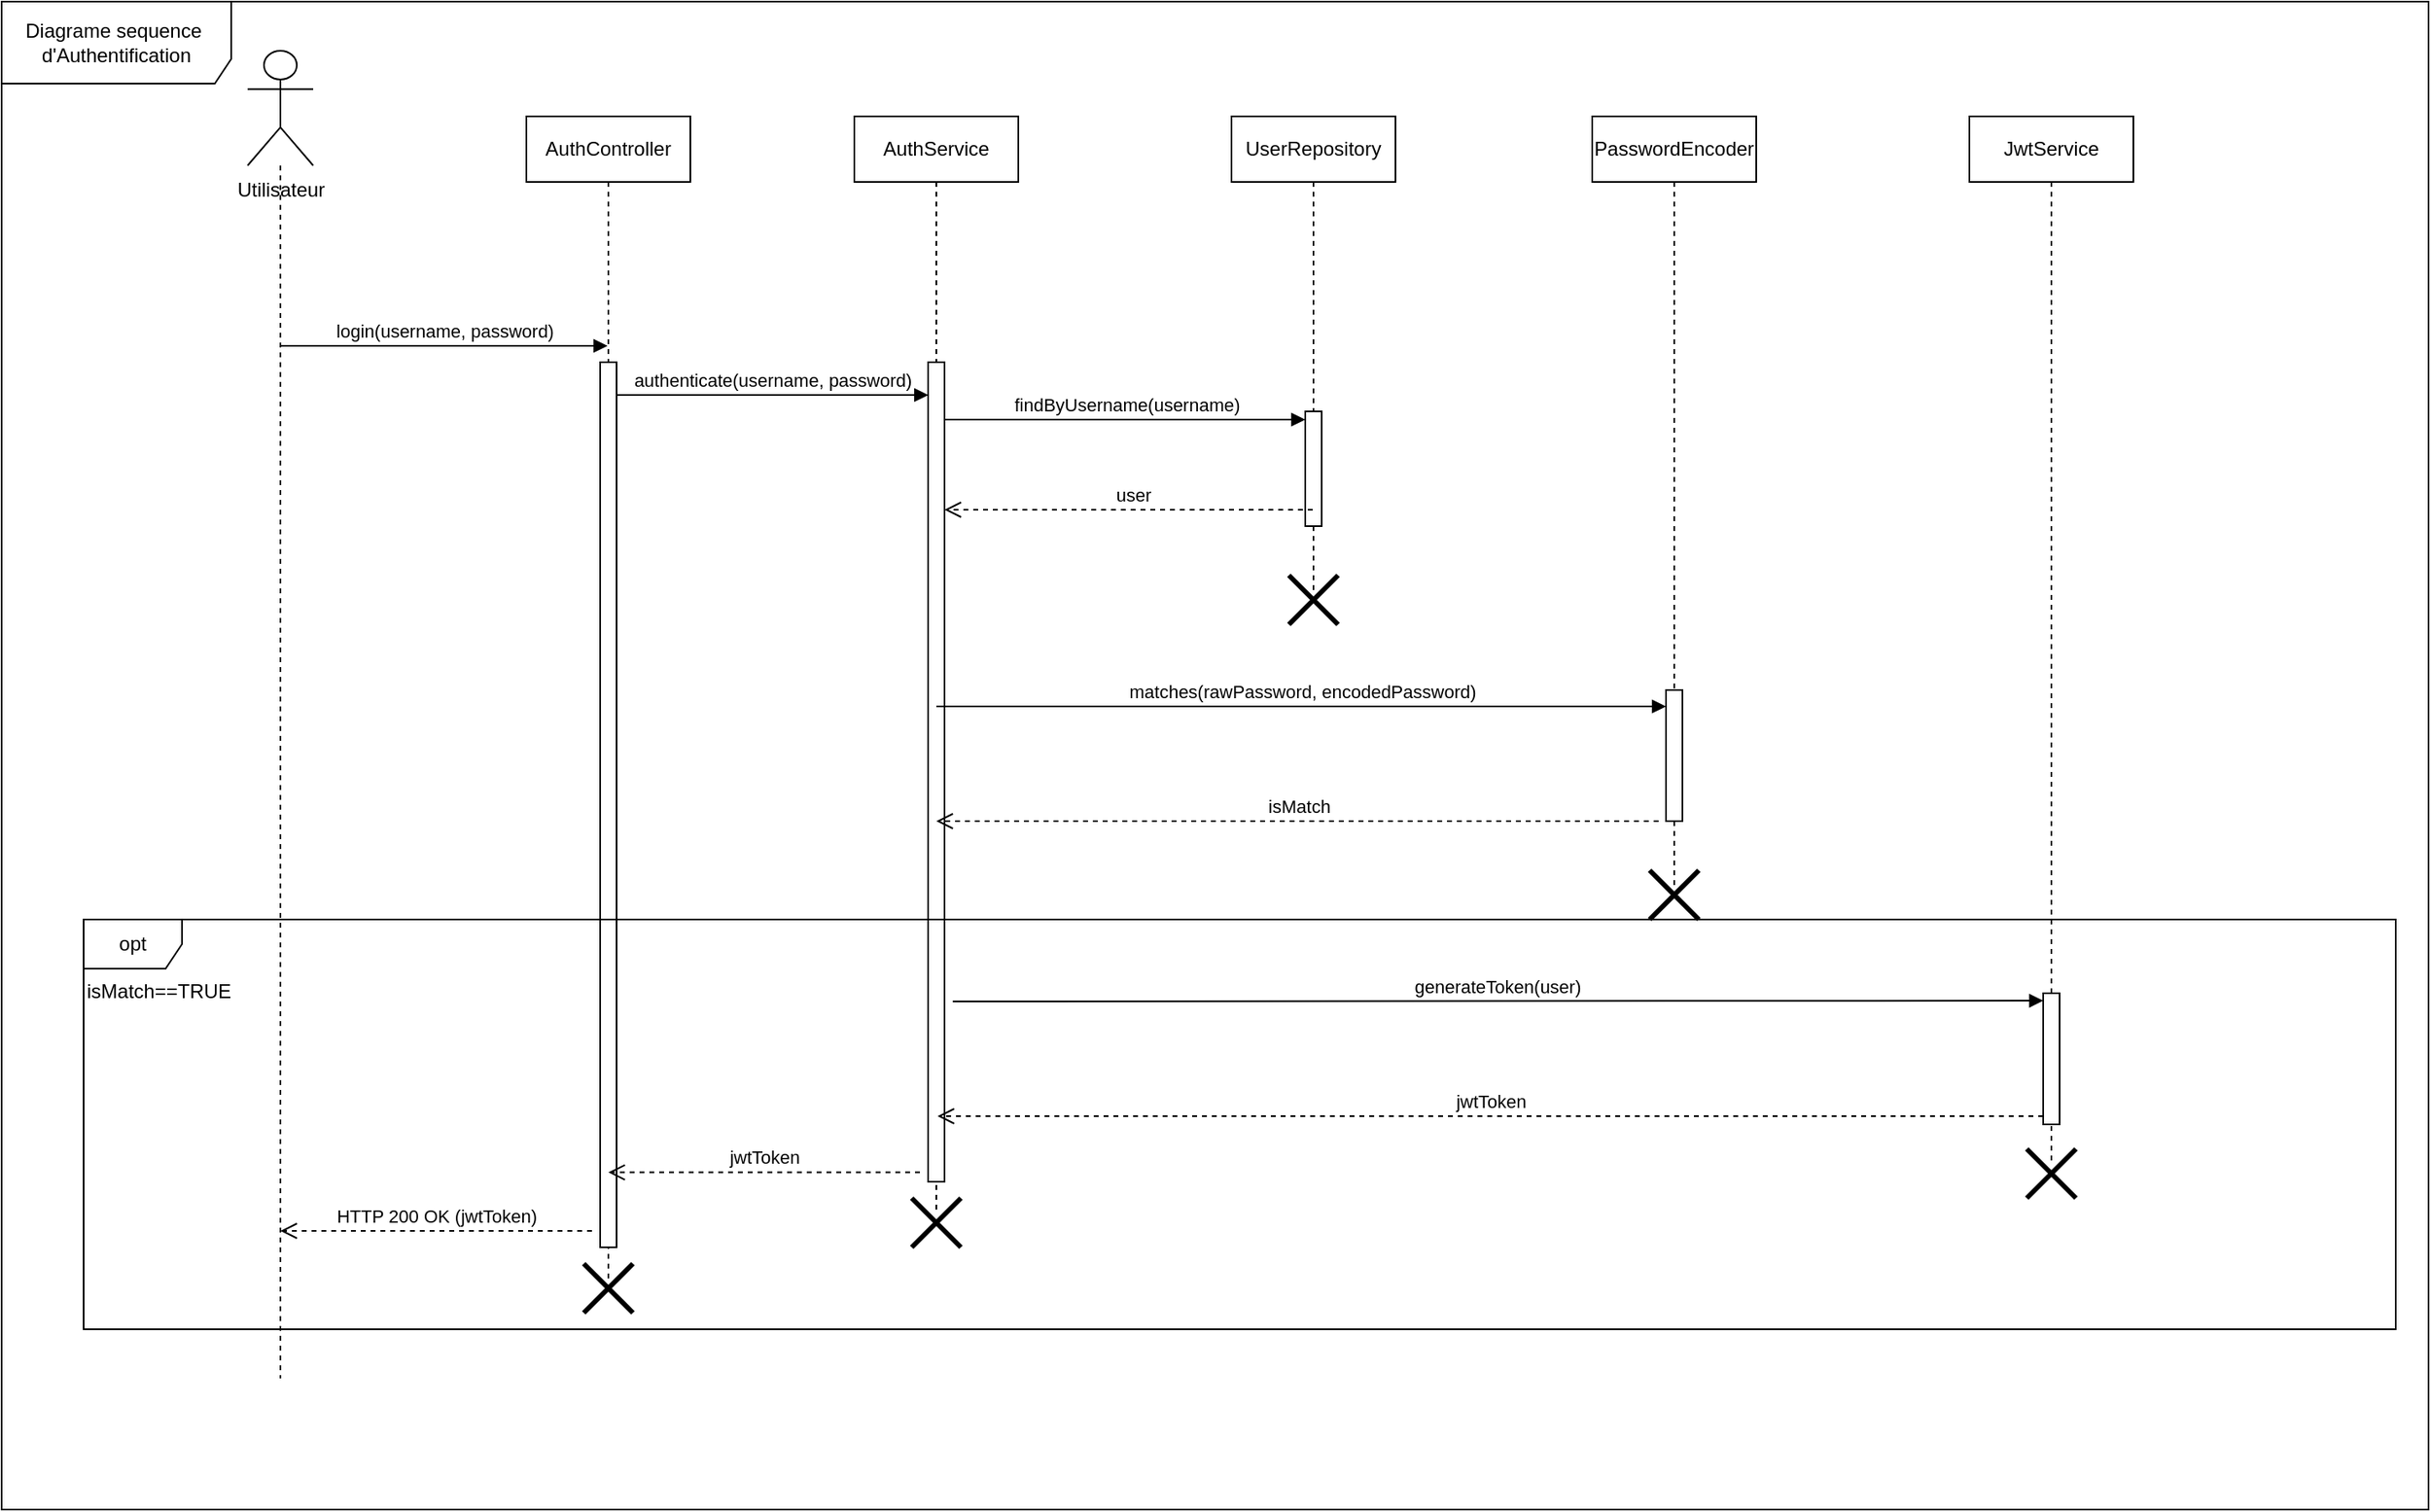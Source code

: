 <mxfile>
    <diagram id="jFzYBbgftCwI5II6J4y2" name="Page-1">
        <mxGraphModel dx="2962" dy="2538" grid="1" gridSize="10" guides="1" tooltips="1" connect="1" arrows="1" fold="1" page="1" pageScale="1" pageWidth="1200" pageHeight="1600" math="0" shadow="0">
            <root>
                <mxCell id="0"/>
                <mxCell id="1" parent="0"/>
                <mxCell id="7" value="Diagrame sequence&amp;nbsp; d&#39;Authentification" style="shape=umlFrame;whiteSpace=wrap;html=1;pointerEvents=0;width=140;height=50;" vertex="1" parent="1">
                    <mxGeometry x="-290" y="-70" width="1480" height="920" as="geometry"/>
                </mxCell>
                <mxCell id="10" value="" style="shape=umlLifeline;perimeter=lifelinePerimeter;whiteSpace=wrap;html=1;container=1;dropTarget=0;collapsible=0;recursiveResize=0;outlineConnect=0;portConstraint=eastwest;newEdgeStyle={&quot;curved&quot;:0,&quot;rounded&quot;:0};participant=umlActor;size=70;" vertex="1" parent="1">
                    <mxGeometry x="-140" y="-40" width="40" height="810" as="geometry"/>
                </mxCell>
                <mxCell id="12" value="AuthController" style="shape=umlLifeline;perimeter=lifelinePerimeter;whiteSpace=wrap;html=1;container=1;dropTarget=0;collapsible=0;recursiveResize=0;outlineConnect=0;portConstraint=eastwest;newEdgeStyle={&quot;curved&quot;:0,&quot;rounded&quot;:0};" vertex="1" parent="1">
                    <mxGeometry x="30" width="100" height="710" as="geometry"/>
                </mxCell>
                <mxCell id="18" value="" style="html=1;points=[[0,0,0,0,5],[0,1,0,0,-5],[1,0,0,0,5],[1,1,0,0,-5]];perimeter=orthogonalPerimeter;outlineConnect=0;targetShapes=umlLifeline;portConstraint=eastwest;newEdgeStyle={&quot;curved&quot;:0,&quot;rounded&quot;:0};" vertex="1" parent="12">
                    <mxGeometry x="45" y="150" width="10" height="540" as="geometry"/>
                </mxCell>
                <mxCell id="13" value=" JwtService" style="shape=umlLifeline;perimeter=lifelinePerimeter;whiteSpace=wrap;html=1;container=1;dropTarget=0;collapsible=0;recursiveResize=0;outlineConnect=0;portConstraint=eastwest;newEdgeStyle={&quot;curved&quot;:0,&quot;rounded&quot;:0};" vertex="1" parent="1">
                    <mxGeometry x="910" width="100" height="640" as="geometry"/>
                </mxCell>
                <mxCell id="14" value=" AuthService" style="shape=umlLifeline;perimeter=lifelinePerimeter;whiteSpace=wrap;html=1;container=1;dropTarget=0;collapsible=0;recursiveResize=0;outlineConnect=0;portConstraint=eastwest;newEdgeStyle={&quot;curved&quot;:0,&quot;rounded&quot;:0};" vertex="1" parent="1">
                    <mxGeometry x="230" width="100" height="670" as="geometry"/>
                </mxCell>
                <mxCell id="21" value="" style="html=1;points=[[0,0,0,0,5],[0,1,0,0,-5],[1,0,0,0,5],[1,1,0,0,-5]];perimeter=orthogonalPerimeter;outlineConnect=0;targetShapes=umlLifeline;portConstraint=eastwest;newEdgeStyle={&quot;curved&quot;:0,&quot;rounded&quot;:0};" vertex="1" parent="14">
                    <mxGeometry x="45" y="150" width="10" height="500" as="geometry"/>
                </mxCell>
                <mxCell id="15" value="PasswordEncoder" style="shape=umlLifeline;perimeter=lifelinePerimeter;whiteSpace=wrap;html=1;container=1;dropTarget=0;collapsible=0;recursiveResize=0;outlineConnect=0;portConstraint=eastwest;newEdgeStyle={&quot;curved&quot;:0,&quot;rounded&quot;:0};" vertex="1" parent="1">
                    <mxGeometry x="680" width="100" height="470" as="geometry"/>
                </mxCell>
                <mxCell id="20" value="" style="html=1;points=[[0,0,0,0,5],[0,1,0,0,-5],[1,0,0,0,5],[1,1,0,0,-5]];perimeter=orthogonalPerimeter;outlineConnect=0;targetShapes=umlLifeline;portConstraint=eastwest;newEdgeStyle={&quot;curved&quot;:0,&quot;rounded&quot;:0};" vertex="1" parent="15">
                    <mxGeometry x="45" y="350" width="10" height="80" as="geometry"/>
                </mxCell>
                <mxCell id="48" value="" style="shape=umlDestroy;whiteSpace=wrap;html=1;strokeWidth=3;targetShapes=umlLifeline;" vertex="1" parent="15">
                    <mxGeometry x="35" y="460" width="30" height="30" as="geometry"/>
                </mxCell>
                <mxCell id="16" value="UserRepository" style="shape=umlLifeline;perimeter=lifelinePerimeter;whiteSpace=wrap;html=1;container=1;dropTarget=0;collapsible=0;recursiveResize=0;outlineConnect=0;portConstraint=eastwest;newEdgeStyle={&quot;curved&quot;:0,&quot;rounded&quot;:0};" vertex="1" parent="1">
                    <mxGeometry x="460" width="100" height="290" as="geometry"/>
                </mxCell>
                <mxCell id="19" value="" style="html=1;points=[[0,0,0,0,5],[0,1,0,0,-5],[1,0,0,0,5],[1,1,0,0,-5]];perimeter=orthogonalPerimeter;outlineConnect=0;targetShapes=umlLifeline;portConstraint=eastwest;newEdgeStyle={&quot;curved&quot;:0,&quot;rounded&quot;:0};" vertex="1" parent="16">
                    <mxGeometry x="45" y="180" width="10" height="70" as="geometry"/>
                </mxCell>
                <mxCell id="17" value="Utilisateur" style="text;html=1;align=center;verticalAlign=middle;resizable=0;points=[];autosize=1;strokeColor=none;fillColor=none;" vertex="1" parent="1">
                    <mxGeometry x="-160" y="30" width="80" height="30" as="geometry"/>
                </mxCell>
                <mxCell id="25" value="login(username, password)" style="html=1;verticalAlign=bottom;endArrow=block;curved=0;rounded=0;" edge="1" parent="1" target="12">
                    <mxGeometry x="0.003" width="80" relative="1" as="geometry">
                        <mxPoint x="-120" y="140" as="sourcePoint"/>
                        <mxPoint x="-40" y="140" as="targetPoint"/>
                        <mxPoint as="offset"/>
                    </mxGeometry>
                </mxCell>
                <mxCell id="26" value="authenticate(username, password)" style="html=1;verticalAlign=bottom;endArrow=block;curved=0;rounded=0;entryX=0.01;entryY=0.312;entryDx=0;entryDy=0;entryPerimeter=0;" edge="1" parent="1">
                    <mxGeometry x="0.002" width="80" relative="1" as="geometry">
                        <mxPoint x="85" y="170.0" as="sourcePoint"/>
                        <mxPoint x="275.1" y="170.0" as="targetPoint"/>
                        <mxPoint as="offset"/>
                    </mxGeometry>
                </mxCell>
                <mxCell id="27" value="findByUsername(username)" style="html=1;verticalAlign=bottom;endArrow=block;curved=0;rounded=0;entryX=0;entryY=0;entryDx=0;entryDy=5;entryPerimeter=0;" edge="1" parent="1" source="21" target="19">
                    <mxGeometry x="0.003" width="80" relative="1" as="geometry">
                        <mxPoint x="290" y="185" as="sourcePoint"/>
                        <mxPoint x="370" y="180" as="targetPoint"/>
                        <mxPoint as="offset"/>
                    </mxGeometry>
                </mxCell>
                <mxCell id="29" value="user" style="html=1;verticalAlign=bottom;endArrow=open;dashed=1;endSize=8;curved=0;rounded=0;" edge="1" parent="1" source="16">
                    <mxGeometry x="-0.025" relative="1" as="geometry">
                        <mxPoint x="440" y="240" as="sourcePoint"/>
                        <mxPoint x="285" y="240" as="targetPoint"/>
                        <mxPoint as="offset"/>
                    </mxGeometry>
                </mxCell>
                <mxCell id="31" value="matches(rawPassword, encodedPassword)" style="html=1;verticalAlign=bottom;endArrow=block;curved=0;rounded=0;" edge="1" parent="1" source="14" target="20">
                    <mxGeometry x="0.002" width="80" relative="1" as="geometry">
                        <mxPoint x="280" y="340" as="sourcePoint"/>
                        <mxPoint x="740" y="340" as="targetPoint"/>
                        <mxPoint as="offset"/>
                        <Array as="points">
                            <mxPoint x="680" y="360"/>
                        </Array>
                    </mxGeometry>
                </mxCell>
                <mxCell id="32" value="isMatch" style="html=1;verticalAlign=bottom;endArrow=open;dashed=1;endSize=8;curved=0;rounded=0;" edge="1" parent="1" target="14">
                    <mxGeometry x="-0.004" relative="1" as="geometry">
                        <mxPoint x="720.45" y="430" as="sourcePoint"/>
                        <mxPoint x="520" y="430" as="targetPoint"/>
                        <mxPoint as="offset"/>
                    </mxGeometry>
                </mxCell>
                <mxCell id="39" value="opt" style="shape=umlFrame;whiteSpace=wrap;html=1;pointerEvents=0;" vertex="1" parent="1">
                    <mxGeometry x="-240" y="490" width="1410" height="250" as="geometry"/>
                </mxCell>
                <mxCell id="40" value="isMatch==TRUE" style="text;whiteSpace=wrap;html=1;" vertex="1" parent="1">
                    <mxGeometry x="-240" y="520" width="70" height="40" as="geometry"/>
                </mxCell>
                <mxCell id="41" value="" style="html=1;points=[[0,0,0,0,5],[0,1,0,0,-5],[1,0,0,0,5],[1,1,0,0,-5]];perimeter=orthogonalPerimeter;outlineConnect=0;targetShapes=umlLifeline;portConstraint=eastwest;newEdgeStyle={&quot;curved&quot;:0,&quot;rounded&quot;:0};" vertex="1" parent="1">
                    <mxGeometry x="955" y="535" width="10" height="80" as="geometry"/>
                </mxCell>
                <mxCell id="44" value="generateToken(user)" style="html=1;verticalAlign=bottom;endArrow=block;curved=0;rounded=0;" edge="1" parent="1">
                    <mxGeometry width="80" relative="1" as="geometry">
                        <mxPoint x="290" y="540" as="sourcePoint"/>
                        <mxPoint x="955" y="539.52" as="targetPoint"/>
                    </mxGeometry>
                </mxCell>
                <mxCell id="45" value="jwtToken" style="html=1;verticalAlign=bottom;endArrow=open;dashed=1;endSize=8;curved=0;rounded=0;exitX=0;exitY=1;exitDx=0;exitDy=-5;exitPerimeter=0;" edge="1" parent="1" source="41">
                    <mxGeometry x="-0.001" relative="1" as="geometry">
                        <mxPoint x="-40" y="610" as="sourcePoint"/>
                        <mxPoint x="280.762" y="610" as="targetPoint"/>
                        <mxPoint as="offset"/>
                    </mxGeometry>
                </mxCell>
                <mxCell id="46" value="jwtToken" style="html=1;verticalAlign=bottom;endArrow=open;dashed=1;endSize=8;curved=0;rounded=0;" edge="1" parent="1">
                    <mxGeometry relative="1" as="geometry">
                        <mxPoint x="270" y="644.29" as="sourcePoint"/>
                        <mxPoint x="80" y="644.29" as="targetPoint"/>
                    </mxGeometry>
                </mxCell>
                <mxCell id="47" value="HTTP 200 OK (jwtToken)" style="html=1;verticalAlign=bottom;endArrow=open;dashed=1;endSize=8;curved=0;rounded=0;" edge="1" parent="1" target="10">
                    <mxGeometry relative="1" as="geometry">
                        <mxPoint x="70" y="680" as="sourcePoint"/>
                        <mxPoint x="-10" y="680" as="targetPoint"/>
                    </mxGeometry>
                </mxCell>
                <mxCell id="49" value="" style="shape=umlDestroy;whiteSpace=wrap;html=1;strokeWidth=3;targetShapes=umlLifeline;" vertex="1" parent="1">
                    <mxGeometry x="495" y="280" width="30" height="30" as="geometry"/>
                </mxCell>
                <mxCell id="50" value="" style="shape=umlDestroy;whiteSpace=wrap;html=1;strokeWidth=3;targetShapes=umlLifeline;" vertex="1" parent="1">
                    <mxGeometry x="265" y="660" width="30" height="30" as="geometry"/>
                </mxCell>
                <mxCell id="51" value="" style="shape=umlDestroy;whiteSpace=wrap;html=1;strokeWidth=3;targetShapes=umlLifeline;" vertex="1" parent="1">
                    <mxGeometry x="945" y="630" width="30" height="30" as="geometry"/>
                </mxCell>
                <mxCell id="52" value="" style="shape=umlDestroy;whiteSpace=wrap;html=1;strokeWidth=3;targetShapes=umlLifeline;" vertex="1" parent="1">
                    <mxGeometry x="65" y="700" width="30" height="30" as="geometry"/>
                </mxCell>
            </root>
        </mxGraphModel>
    </diagram>
    <diagram id="nZiNNSgj_aYDGD_7aJ8v" name="Page-2">
        <mxGraphModel dx="3068" dy="3008" grid="1" gridSize="10" guides="1" tooltips="1" connect="1" arrows="1" fold="1" page="1" pageScale="1" pageWidth="1200" pageHeight="1600" math="0" shadow="0">
            <root>
                <mxCell id="0"/>
                <mxCell id="1" parent="0"/>
                <mxCell id="AptTLBpeKhgVJGc8sAIb-1" value="BulletinPaieController" style="shape=umlLifeline;perimeter=lifelinePerimeter;whiteSpace=wrap;html=1;container=1;dropTarget=0;collapsible=0;recursiveResize=0;outlineConnect=0;portConstraint=eastwest;newEdgeStyle={&quot;curved&quot;:0,&quot;rounded&quot;:0};" vertex="1" parent="1">
                    <mxGeometry x="390" width="120" height="1000" as="geometry"/>
                </mxCell>
                <mxCell id="T3F-aRD4rhXTgVhTtNQa-1" value="" style="shape=umlLifeline;perimeter=lifelinePerimeter;whiteSpace=wrap;html=1;container=1;dropTarget=0;collapsible=0;recursiveResize=0;outlineConnect=0;portConstraint=eastwest;newEdgeStyle={&quot;curved&quot;:0,&quot;rounded&quot;:0};participant=umlActor;size=70;" vertex="1" parent="1">
                    <mxGeometry x="190" width="50" height="1040" as="geometry"/>
                </mxCell>
                <mxCell id="T3F-aRD4rhXTgVhTtNQa-2" value="Consultation Bulletins" style="shape=umlFrame;whiteSpace=wrap;html=1;pointerEvents=0;width=110;height=50;" vertex="1" parent="1">
                    <mxGeometry x="100" y="-50" width="1390" height="1100" as="geometry"/>
                </mxCell>
                <mxCell id="T3F-aRD4rhXTgVhTtNQa-3" value="Employe" style="text;html=1;align=center;verticalAlign=middle;resizable=0;points=[];autosize=1;strokeColor=none;fillColor=none;" vertex="1" parent="1">
                    <mxGeometry x="150" y="70" width="70" height="30" as="geometry"/>
                </mxCell>
                <mxCell id="T3F-aRD4rhXTgVhTtNQa-6" value="SecurityContextHolder" style="shape=umlLifeline;perimeter=lifelinePerimeter;whiteSpace=wrap;html=1;container=1;dropTarget=0;collapsible=0;recursiveResize=0;outlineConnect=0;portConstraint=eastwest;newEdgeStyle={&quot;curved&quot;:0,&quot;rounded&quot;:0};" vertex="1" parent="1">
                    <mxGeometry x="1320" width="130" height="360" as="geometry"/>
                </mxCell>
                <mxCell id="T3F-aRD4rhXTgVhTtNQa-17" value="" style="html=1;points=[[0,0,0,0,5],[0,1,0,0,-5],[1,0,0,0,5],[1,1,0,0,-5]];perimeter=orthogonalPerimeter;outlineConnect=0;targetShapes=umlLifeline;portConstraint=eastwest;newEdgeStyle={&quot;curved&quot;:0,&quot;rounded&quot;:0};" vertex="1" parent="T3F-aRD4rhXTgVhTtNQa-6">
                    <mxGeometry x="60" y="240" width="10" height="80" as="geometry"/>
                </mxCell>
                <mxCell id="T3F-aRD4rhXTgVhTtNQa-47" value="" style="shape=umlDestroy;whiteSpace=wrap;html=1;strokeWidth=3;targetShapes=umlLifeline;" vertex="1" parent="T3F-aRD4rhXTgVhTtNQa-6">
                    <mxGeometry x="50" y="330" width="30" height="30" as="geometry"/>
                </mxCell>
                <mxCell id="T3F-aRD4rhXTgVhTtNQa-7" value="UserRepository" style="shape=umlLifeline;perimeter=lifelinePerimeter;whiteSpace=wrap;html=1;container=1;dropTarget=0;collapsible=0;recursiveResize=0;outlineConnect=0;portConstraint=eastwest;newEdgeStyle={&quot;curved&quot;:0,&quot;rounded&quot;:0};" vertex="1" parent="1">
                    <mxGeometry x="1090" width="100" height="470" as="geometry"/>
                </mxCell>
                <mxCell id="T3F-aRD4rhXTgVhTtNQa-20" value="" style="html=1;points=[[0,0,0,0,5],[0,1,0,0,-5],[1,0,0,0,5],[1,1,0,0,-5]];perimeter=orthogonalPerimeter;outlineConnect=0;targetShapes=umlLifeline;portConstraint=eastwest;newEdgeStyle={&quot;curved&quot;:0,&quot;rounded&quot;:0};" vertex="1" parent="T3F-aRD4rhXTgVhTtNQa-7">
                    <mxGeometry x="45" y="360" width="10" height="80" as="geometry"/>
                </mxCell>
                <mxCell id="T3F-aRD4rhXTgVhTtNQa-46" value="" style="shape=umlDestroy;whiteSpace=wrap;html=1;strokeWidth=3;targetShapes=umlLifeline;" vertex="1" parent="T3F-aRD4rhXTgVhTtNQa-7">
                    <mxGeometry x="35" y="450" width="30" height="30" as="geometry"/>
                </mxCell>
                <mxCell id="T3F-aRD4rhXTgVhTtNQa-8" value="BulletinPaieRepo" style="shape=umlLifeline;perimeter=lifelinePerimeter;whiteSpace=wrap;html=1;container=1;dropTarget=0;collapsible=0;recursiveResize=0;outlineConnect=0;portConstraint=eastwest;newEdgeStyle={&quot;curved&quot;:0,&quot;rounded&quot;:0};size=40;" vertex="1" parent="1">
                    <mxGeometry x="905" width="100" height="790" as="geometry"/>
                </mxCell>
                <mxCell id="T3F-aRD4rhXTgVhTtNQa-9" value="BulletinPaieService" style="shape=umlLifeline;perimeter=lifelinePerimeter;whiteSpace=wrap;html=1;container=1;dropTarget=0;collapsible=0;recursiveResize=0;outlineConnect=0;portConstraint=eastwest;newEdgeStyle={&quot;curved&quot;:0,&quot;rounded&quot;:0};" vertex="1" parent="1">
                    <mxGeometry x="640" width="120" height="960" as="geometry"/>
                </mxCell>
                <mxCell id="T3F-aRD4rhXTgVhTtNQa-13" value="" style="html=1;points=[[0,0,0,0,5],[0,1,0,0,-5],[1,0,0,0,5],[1,1,0,0,-5]];perimeter=orthogonalPerimeter;outlineConnect=0;targetShapes=umlLifeline;portConstraint=eastwest;newEdgeStyle={&quot;curved&quot;:0,&quot;rounded&quot;:0};" vertex="1" parent="T3F-aRD4rhXTgVhTtNQa-9">
                    <mxGeometry x="55" y="180" width="10" height="270" as="geometry"/>
                </mxCell>
                <mxCell id="T3F-aRD4rhXTgVhTtNQa-45" value="" style="shape=umlDestroy;whiteSpace=wrap;html=1;strokeWidth=3;targetShapes=umlLifeline;" vertex="1" parent="T3F-aRD4rhXTgVhTtNQa-9">
                    <mxGeometry x="45" y="950" width="30" height="30" as="geometry"/>
                </mxCell>
                <mxCell id="T3F-aRD4rhXTgVhTtNQa-10" value="" style="html=1;points=[[0,0,0,0,5],[0,1,0,0,-5],[1,0,0,0,5],[1,1,0,0,-5]];perimeter=orthogonalPerimeter;outlineConnect=0;targetShapes=umlLifeline;portConstraint=eastwest;newEdgeStyle={&quot;curved&quot;:0,&quot;rounded&quot;:0};" vertex="1" parent="1">
                    <mxGeometry x="445" y="130" width="10" height="80" as="geometry"/>
                </mxCell>
                <mxCell id="T3F-aRD4rhXTgVhTtNQa-11" value="getBulletins(employeId ou periode)" style="html=1;verticalAlign=bottom;endArrow=block;curved=0;rounded=0;" edge="1" parent="1" target="T3F-aRD4rhXTgVhTtNQa-10">
                    <mxGeometry x="0.004" width="80" relative="1" as="geometry">
                        <mxPoint x="210" y="130" as="sourcePoint"/>
                        <mxPoint x="290" y="130" as="targetPoint"/>
                        <mxPoint as="offset"/>
                    </mxGeometry>
                </mxCell>
                <mxCell id="T3F-aRD4rhXTgVhTtNQa-12" value="getBulletinsByEmploye(employeId, periode)" style="html=1;verticalAlign=bottom;endArrow=block;curved=0;rounded=0;" edge="1" parent="1" target="T3F-aRD4rhXTgVhTtNQa-9">
                    <mxGeometry width="80" relative="1" as="geometry">
                        <mxPoint x="460" y="180" as="sourcePoint"/>
                        <mxPoint x="540" y="180" as="targetPoint"/>
                    </mxGeometry>
                </mxCell>
                <mxCell id="T3F-aRD4rhXTgVhTtNQa-15" value="getContext().getAuthentication()" style="html=1;verticalAlign=bottom;endArrow=block;curved=0;rounded=0;" edge="1" parent="1" target="T3F-aRD4rhXTgVhTtNQa-6">
                    <mxGeometry width="80" relative="1" as="geometry">
                        <mxPoint x="710" y="240" as="sourcePoint"/>
                        <mxPoint x="890" y="240" as="targetPoint"/>
                    </mxGeometry>
                </mxCell>
                <mxCell id="T3F-aRD4rhXTgVhTtNQa-16" value="&lt;code&gt;authentication&lt;/code&gt; : &lt;code&gt;getName()&lt;/code&gt;" style="html=1;verticalAlign=bottom;endArrow=open;dashed=1;endSize=8;curved=0;rounded=0;" edge="1" parent="1" source="T3F-aRD4rhXTgVhTtNQa-17" target="T3F-aRD4rhXTgVhTtNQa-9">
                    <mxGeometry x="-0.001" relative="1" as="geometry">
                        <mxPoint x="1370" y="309.5" as="sourcePoint"/>
                        <mxPoint x="1290" y="309.5" as="targetPoint"/>
                        <Array as="points">
                            <mxPoint x="1340" y="309.5"/>
                        </Array>
                        <mxPoint as="offset"/>
                    </mxGeometry>
                </mxCell>
                <mxCell id="T3F-aRD4rhXTgVhTtNQa-19" value="findByUsername(usernameConnecte)" style="html=1;verticalAlign=bottom;endArrow=block;curved=0;rounded=0;" edge="1" parent="1" target="T3F-aRD4rhXTgVhTtNQa-7">
                    <mxGeometry x="0.001" width="80" relative="1" as="geometry">
                        <mxPoint x="710" y="360" as="sourcePoint"/>
                        <mxPoint x="790" y="360" as="targetPoint"/>
                        <mxPoint as="offset"/>
                    </mxGeometry>
                </mxCell>
                <mxCell id="T3F-aRD4rhXTgVhTtNQa-21" value="userConnecte" style="html=1;verticalAlign=bottom;endArrow=open;dashed=1;endSize=8;curved=0;rounded=0;" edge="1" parent="1" target="T3F-aRD4rhXTgVhTtNQa-9">
                    <mxGeometry x="-0.228" relative="1" as="geometry">
                        <mxPoint x="1140" y="440" as="sourcePoint"/>
                        <mxPoint x="1060" y="440" as="targetPoint"/>
                        <mxPoint as="offset"/>
                    </mxGeometry>
                </mxCell>
                <mxCell id="T3F-aRD4rhXTgVhTtNQa-22" value="alt" style="shape=umlFrame;whiteSpace=wrap;html=1;pointerEvents=0;" vertex="1" parent="1">
                    <mxGeometry x="120" y="460" width="1345" height="440" as="geometry"/>
                </mxCell>
                <mxCell id="T3F-aRD4rhXTgVhTtNQa-24" value="" style="html=1;points=[[0,0,0,0,5],[0,1,0,0,-5],[1,0,0,0,5],[1,1,0,0,-5]];perimeter=orthogonalPerimeter;outlineConnect=0;targetShapes=umlLifeline;portConstraint=eastwest;newEdgeStyle={&quot;curved&quot;:0,&quot;rounded&quot;:0};" vertex="1" parent="1">
                    <mxGeometry x="950" y="480" width="10" height="90" as="geometry"/>
                </mxCell>
                <mxCell id="T3F-aRD4rhXTgVhTtNQa-25" value="" style="html=1;points=[[0,0,0,0,5],[0,1,0,0,-5],[1,0,0,0,5],[1,1,0,0,-5]];perimeter=orthogonalPerimeter;outlineConnect=0;targetShapes=umlLifeline;portConstraint=eastwest;newEdgeStyle={&quot;curved&quot;:0,&quot;rounded&quot;:0};" vertex="1" parent="1">
                    <mxGeometry x="695" y="480" width="10" height="80" as="geometry"/>
                </mxCell>
                <mxCell id="T3F-aRD4rhXTgVhTtNQa-26" value="findByEmployeIdAndPeriode(employeId, periode)" style="html=1;verticalAlign=bottom;endArrow=block;curved=0;rounded=0;" edge="1" parent="1" target="T3F-aRD4rhXTgVhTtNQa-24">
                    <mxGeometry x="0.005" width="80" relative="1" as="geometry">
                        <mxPoint x="700" y="490" as="sourcePoint"/>
                        <mxPoint x="890" y="490" as="targetPoint"/>
                        <mxPoint as="offset"/>
                    </mxGeometry>
                </mxCell>
                <mxCell id="T3F-aRD4rhXTgVhTtNQa-27" value="listeBulletins" style="html=1;verticalAlign=bottom;endArrow=open;dashed=1;endSize=8;curved=0;rounded=0;" edge="1" parent="1">
                    <mxGeometry relative="1" as="geometry">
                        <mxPoint x="950" y="550" as="sourcePoint"/>
                        <mxPoint x="710" y="550" as="targetPoint"/>
                        <mxPoint as="offset"/>
                    </mxGeometry>
                </mxCell>
                <mxCell id="T3F-aRD4rhXTgVhTtNQa-28" value="" style="endArrow=none;dashed=1;html=1;" edge="1" parent="1">
                    <mxGeometry width="50" height="50" relative="1" as="geometry">
                        <mxPoint x="125" y="619" as="sourcePoint"/>
                        <mxPoint x="1470" y="619" as="targetPoint"/>
                    </mxGeometry>
                </mxCell>
                <mxCell id="T3F-aRD4rhXTgVhTtNQa-30" value="" style="html=1;points=[[0,0,0,0,5],[0,1,0,0,-5],[1,0,0,0,5],[1,1,0,0,-5]];perimeter=orthogonalPerimeter;outlineConnect=0;targetShapes=umlLifeline;portConstraint=eastwest;newEdgeStyle={&quot;curved&quot;:0,&quot;rounded&quot;:0};" vertex="1" parent="1">
                    <mxGeometry x="695" y="630" width="10" height="80" as="geometry"/>
                </mxCell>
                <mxCell id="T3F-aRD4rhXTgVhTtNQa-31" value="findByEmployeIdAndPeriode(employeId, periode)" style="html=1;verticalAlign=bottom;endArrow=block;curved=0;rounded=0;entryX=0.16;entryY=0.155;entryDx=0;entryDy=0;entryPerimeter=0;" edge="1" parent="1" source="T3F-aRD4rhXTgVhTtNQa-30" target="T3F-aRD4rhXTgVhTtNQa-32">
                    <mxGeometry x="-0.002" width="80" relative="1" as="geometry">
                        <mxPoint x="710" y="600" as="sourcePoint"/>
                        <mxPoint x="790" y="600" as="targetPoint"/>
                        <mxPoint as="offset"/>
                    </mxGeometry>
                </mxCell>
                <mxCell id="T3F-aRD4rhXTgVhTtNQa-32" value="" style="html=1;points=[[0,0,0,0,5],[0,1,0,0,-5],[1,0,0,0,5],[1,1,0,0,-5]];perimeter=orthogonalPerimeter;outlineConnect=0;targetShapes=umlLifeline;portConstraint=eastwest;newEdgeStyle={&quot;curved&quot;:0,&quot;rounded&quot;:0};" vertex="1" parent="1">
                    <mxGeometry x="950" y="640" width="10" height="80" as="geometry"/>
                </mxCell>
                <mxCell id="T3F-aRD4rhXTgVhTtNQa-33" value="[userConnecte.getId() == employeId demandé]" style="text;whiteSpace=wrap;html=1;" vertex="1" parent="1">
                    <mxGeometry x="125" y="505" width="280" height="40" as="geometry"/>
                </mxCell>
                <mxCell id="T3F-aRD4rhXTgVhTtNQa-34" value="[userConnecte.getRole() == ADMIN ou userConnecte.estEmployeurDe(employeId)]" style="text;whiteSpace=wrap;html=1;" vertex="1" parent="1">
                    <mxGeometry x="130" y="620" width="250" height="40" as="geometry"/>
                </mxCell>
                <mxCell id="T3F-aRD4rhXTgVhTtNQa-35" value="listeBulletins" style="html=1;verticalAlign=bottom;endArrow=open;dashed=1;endSize=8;curved=0;rounded=0;" edge="1" parent="1">
                    <mxGeometry relative="1" as="geometry">
                        <mxPoint x="950" y="700" as="sourcePoint"/>
                        <mxPoint x="710" y="700" as="targetPoint"/>
                        <mxPoint as="offset"/>
                    </mxGeometry>
                </mxCell>
                <mxCell id="T3F-aRD4rhXTgVhTtNQa-36" value="" style="endArrow=none;dashed=1;html=1;" edge="1" parent="1">
                    <mxGeometry width="50" height="50" relative="1" as="geometry">
                        <mxPoint x="120" y="760" as="sourcePoint"/>
                        <mxPoint x="1465" y="760" as="targetPoint"/>
                    </mxGeometry>
                </mxCell>
                <mxCell id="T3F-aRD4rhXTgVhTtNQa-37" value="" style="html=1;points=[[0,0,0,0,5],[0,1,0,0,-5],[1,0,0,0,5],[1,1,0,0,-5]];perimeter=orthogonalPerimeter;outlineConnect=0;targetShapes=umlLifeline;portConstraint=eastwest;newEdgeStyle={&quot;curved&quot;:0,&quot;rounded&quot;:0};" vertex="1" parent="1">
                    <mxGeometry x="695" y="790" width="10" height="100" as="geometry"/>
                </mxCell>
                <mxCell id="T3F-aRD4rhXTgVhTtNQa-38" value="throw AccessDeniedException()" style="html=1;align=left;spacingLeft=2;endArrow=block;rounded=0;edgeStyle=orthogonalEdgeStyle;curved=0;rounded=0;" edge="1" target="T3F-aRD4rhXTgVhTtNQa-37" parent="1">
                    <mxGeometry relative="1" as="geometry">
                        <mxPoint x="695" y="770" as="sourcePoint"/>
                        <Array as="points">
                            <mxPoint x="725" y="770"/>
                            <mxPoint x="725" y="800"/>
                        </Array>
                        <mxPoint as="offset"/>
                    </mxGeometry>
                </mxCell>
                <mxCell id="T3F-aRD4rhXTgVhTtNQa-39" value="[ELSE]" style="text;whiteSpace=wrap;html=1;" vertex="1" parent="1">
                    <mxGeometry x="130" y="760" width="70" height="40" as="geometry"/>
                </mxCell>
                <mxCell id="T3F-aRD4rhXTgVhTtNQa-41" value="listeBulletins" style="html=1;verticalAlign=bottom;endArrow=open;dashed=1;endSize=8;curved=0;rounded=0;" edge="1" parent="1" target="AptTLBpeKhgVJGc8sAIb-1">
                    <mxGeometry x="0.002" relative="1" as="geometry">
                        <mxPoint x="695" y="920" as="sourcePoint"/>
                        <mxPoint x="615" y="920" as="targetPoint"/>
                        <mxPoint as="offset"/>
                    </mxGeometry>
                </mxCell>
                <mxCell id="T3F-aRD4rhXTgVhTtNQa-43" value="&lt;code&gt;listeBulletins ou acces refusé&lt;/code&gt;" style="html=1;verticalAlign=bottom;endArrow=open;dashed=1;endSize=8;curved=0;rounded=0;" edge="1" parent="1">
                    <mxGeometry relative="1" as="geometry">
                        <mxPoint x="445" y="980" as="sourcePoint"/>
                        <mxPoint x="210" y="980" as="targetPoint"/>
                    </mxGeometry>
                </mxCell>
                <mxCell id="T3F-aRD4rhXTgVhTtNQa-44" value="" style="shape=umlDestroy;whiteSpace=wrap;html=1;strokeWidth=3;targetShapes=umlLifeline;" vertex="1" parent="1">
                    <mxGeometry x="435" y="990" width="30" height="30" as="geometry"/>
                </mxCell>
                <mxCell id="T3F-aRD4rhXTgVhTtNQa-48" value="" style="shape=umlDestroy;whiteSpace=wrap;html=1;strokeWidth=3;targetShapes=umlLifeline;" vertex="1" parent="1">
                    <mxGeometry x="940" y="785" width="30" height="30" as="geometry"/>
                </mxCell>
            </root>
        </mxGraphModel>
    </diagram>
    <diagram id="cruHfQWbUQUTKAJhgZTO" name="Page-3">
        <mxGraphModel dx="1753" dy="804" grid="1" gridSize="10" guides="1" tooltips="1" connect="1" arrows="1" fold="1" page="1" pageScale="1" pageWidth="1200" pageHeight="1600" math="0" shadow="0">
            <root>
                <mxCell id="0"/>
                <mxCell id="1" parent="0"/>
                <mxCell id="R2RoLtQ51BHkg8gWkweF-1" value="Generation Bulletin" style="shape=umlFrame;whiteSpace=wrap;html=1;pointerEvents=0;width=120;height=50;" vertex="1" parent="1">
                    <mxGeometry x="220" y="40" width="1180" height="920" as="geometry"/>
                </mxCell>
                <mxCell id="NSFLnKw_w96-NL0r4ISZ-1" value="" style="shape=umlLifeline;perimeter=lifelinePerimeter;whiteSpace=wrap;html=1;container=1;dropTarget=0;collapsible=0;recursiveResize=0;outlineConnect=0;portConstraint=eastwest;newEdgeStyle={&quot;curved&quot;:0,&quot;rounded&quot;:0};participant=umlActor;size=70;" vertex="1" parent="1">
                    <mxGeometry x="350" y="80" width="50" height="840" as="geometry"/>
                </mxCell>
                <mxCell id="NSFLnKw_w96-NL0r4ISZ-2" value="BulletinPaieService" style="shape=umlLifeline;perimeter=lifelinePerimeter;whiteSpace=wrap;html=1;container=1;dropTarget=0;collapsible=0;recursiveResize=0;outlineConnect=0;portConstraint=eastwest;newEdgeStyle={&quot;curved&quot;:0,&quot;rounded&quot;:0};" vertex="1" parent="1">
                    <mxGeometry x="950" y="120" width="120" height="800" as="geometry"/>
                </mxCell>
                <mxCell id="NSFLnKw_w96-NL0r4ISZ-20" value="" style="html=1;points=[[0,0,0,0,5],[0,1,0,0,-5],[1,0,0,0,5],[1,1,0,0,-5]];perimeter=orthogonalPerimeter;outlineConnect=0;targetShapes=umlLifeline;portConstraint=eastwest;newEdgeStyle={&quot;curved&quot;:0,&quot;rounded&quot;:0};" vertex="1" parent="NSFLnKw_w96-NL0r4ISZ-2">
                    <mxGeometry x="55" y="330" width="10" height="80" as="geometry"/>
                </mxCell>
                <mxCell id="NSFLnKw_w96-NL0r4ISZ-29" value="" style="html=1;points=[[0,0,0,0,5],[0,1,0,0,-5],[1,0,0,0,5],[1,1,0,0,-5]];perimeter=orthogonalPerimeter;outlineConnect=0;targetShapes=umlLifeline;portConstraint=eastwest;newEdgeStyle={&quot;curved&quot;:0,&quot;rounded&quot;:0};" vertex="1" parent="NSFLnKw_w96-NL0r4ISZ-2">
                    <mxGeometry x="55" y="630" width="10" height="140" as="geometry"/>
                </mxCell>
                <mxCell id="NSFLnKw_w96-NL0r4ISZ-3" value=" BulletinPaieController" style="shape=umlLifeline;perimeter=lifelinePerimeter;whiteSpace=wrap;html=1;container=1;dropTarget=0;collapsible=0;recursiveResize=0;outlineConnect=0;portConstraint=eastwest;newEdgeStyle={&quot;curved&quot;:0,&quot;rounded&quot;:0};" vertex="1" parent="1">
                    <mxGeometry x="690" y="120" width="120" height="820" as="geometry"/>
                </mxCell>
                <mxCell id="NSFLnKw_w96-NL0r4ISZ-19" value="" style="html=1;points=[[0,0,0,0,5],[0,1,0,0,-5],[1,0,0,0,5],[1,1,0,0,-5]];perimeter=orthogonalPerimeter;outlineConnect=0;targetShapes=umlLifeline;portConstraint=eastwest;newEdgeStyle={&quot;curved&quot;:0,&quot;rounded&quot;:0};" vertex="1" parent="NSFLnKw_w96-NL0r4ISZ-3">
                    <mxGeometry x="55" y="260" width="10" height="150" as="geometry"/>
                </mxCell>
                <mxCell id="NSFLnKw_w96-NL0r4ISZ-28" value="" style="html=1;points=[[0,0,0,0,5],[0,1,0,0,-5],[1,0,0,0,5],[1,1,0,0,-5]];perimeter=orthogonalPerimeter;outlineConnect=0;targetShapes=umlLifeline;portConstraint=eastwest;newEdgeStyle={&quot;curved&quot;:0,&quot;rounded&quot;:0};" vertex="1" parent="NSFLnKw_w96-NL0r4ISZ-3">
                    <mxGeometry x="55" y="560" width="10" height="210" as="geometry"/>
                </mxCell>
                <mxCell id="NSFLnKw_w96-NL0r4ISZ-4" value="BulletinPaieRepo" style="shape=umlLifeline;perimeter=lifelinePerimeter;whiteSpace=wrap;html=1;container=1;dropTarget=0;collapsible=0;recursiveResize=0;outlineConnect=0;portConstraint=eastwest;newEdgeStyle={&quot;curved&quot;:0,&quot;rounded&quot;:0};" vertex="1" parent="1">
                    <mxGeometry x="1170" y="120" width="100" height="820" as="geometry"/>
                </mxCell>
                <mxCell id="NSFLnKw_w96-NL0r4ISZ-31" value="" style="html=1;points=[[0,0,0,0,5],[0,1,0,0,-5],[1,0,0,0,5],[1,1,0,0,-5]];perimeter=orthogonalPerimeter;outlineConnect=0;targetShapes=umlLifeline;portConstraint=eastwest;newEdgeStyle={&quot;curved&quot;:0,&quot;rounded&quot;:0};" vertex="1" parent="NSFLnKw_w96-NL0r4ISZ-4">
                    <mxGeometry x="45" y="680" width="10" height="70" as="geometry"/>
                </mxCell>
                <mxCell id="NSFLnKw_w96-NL0r4ISZ-11" value=" EmployeController" style="shape=umlLifeline;perimeter=lifelinePerimeter;whiteSpace=wrap;html=1;container=1;dropTarget=0;collapsible=0;recursiveResize=0;outlineConnect=0;portConstraint=eastwest;newEdgeStyle={&quot;curved&quot;:0,&quot;rounded&quot;:0};" vertex="1" parent="1">
                    <mxGeometry x="520" y="120" width="100" height="220" as="geometry"/>
                </mxCell>
                <mxCell id="NSFLnKw_w96-NL0r4ISZ-13" value="" style="html=1;points=[[0,0,0,0,5],[0,1,0,0,-5],[1,0,0,0,5],[1,1,0,0,-5]];perimeter=orthogonalPerimeter;outlineConnect=0;targetShapes=umlLifeline;portConstraint=eastwest;newEdgeStyle={&quot;curved&quot;:0,&quot;rounded&quot;:0};" vertex="1" parent="NSFLnKw_w96-NL0r4ISZ-11">
                    <mxGeometry x="45" y="90" width="10" height="80" as="geometry"/>
                </mxCell>
                <mxCell id="NSFLnKw_w96-NL0r4ISZ-16" value="" style="shape=umlDestroy;whiteSpace=wrap;html=1;strokeWidth=3;targetShapes=umlLifeline;" vertex="1" parent="NSFLnKw_w96-NL0r4ISZ-11">
                    <mxGeometry x="35" y="190" width="30" height="30" as="geometry"/>
                </mxCell>
                <mxCell id="NSFLnKw_w96-NL0r4ISZ-12" value="Employeur/Admin" style="text;whiteSpace=wrap;html=1;" vertex="1" parent="1">
                    <mxGeometry x="320" y="150" width="130" height="40" as="geometry"/>
                </mxCell>
                <mxCell id="NSFLnKw_w96-NL0r4ISZ-14" value="getEmployesList()" style="html=1;verticalAlign=bottom;endArrow=block;curved=0;rounded=0;entryX=0;entryY=0;entryDx=0;entryDy=5;entryPerimeter=0;" edge="1" parent="1" source="NSFLnKw_w96-NL0r4ISZ-1" target="NSFLnKw_w96-NL0r4ISZ-13">
                    <mxGeometry x="-0.003" width="80" relative="1" as="geometry">
                        <mxPoint x="370" y="210" as="sourcePoint"/>
                        <mxPoint x="450" y="210" as="targetPoint"/>
                        <mxPoint as="offset"/>
                    </mxGeometry>
                </mxCell>
                <mxCell id="NSFLnKw_w96-NL0r4ISZ-15" value="Affichage liste employés" style="html=1;verticalAlign=bottom;endArrow=open;dashed=1;endSize=8;curved=0;rounded=0;" edge="1" parent="1" target="NSFLnKw_w96-NL0r4ISZ-1">
                    <mxGeometry relative="1" as="geometry">
                        <mxPoint x="560" y="280" as="sourcePoint"/>
                        <mxPoint x="480" y="280" as="targetPoint"/>
                    </mxGeometry>
                </mxCell>
                <mxCell id="NSFLnKw_w96-NL0r4ISZ-18" value="requestBulletinForm(employeId)" style="html=1;verticalAlign=bottom;endArrow=block;curved=0;rounded=0;" edge="1" parent="1" target="NSFLnKw_w96-NL0r4ISZ-3">
                    <mxGeometry x="0.001" width="80" relative="1" as="geometry">
                        <mxPoint x="380" y="380" as="sourcePoint"/>
                        <mxPoint x="460" y="380" as="targetPoint"/>
                        <mxPoint as="offset"/>
                    </mxGeometry>
                </mxCell>
                <mxCell id="NSFLnKw_w96-NL0r4ISZ-21" value="prepareFormWithDefaultTemplate(employeId)" style="html=1;verticalAlign=bottom;endArrow=block;curved=0;rounded=0;entryX=0.5;entryY=0;entryDx=0;entryDy=0;entryPerimeter=0;" edge="1" parent="1" target="NSFLnKw_w96-NL0r4ISZ-20">
                    <mxGeometry width="80" relative="1" as="geometry">
                        <mxPoint x="760" y="450" as="sourcePoint"/>
                        <mxPoint x="960" y="450" as="targetPoint"/>
                        <mxPoint as="offset"/>
                    </mxGeometry>
                </mxCell>
                <mxCell id="NSFLnKw_w96-NL0r4ISZ-23" value="bulletinFormDto (pré-rempli)" style="html=1;verticalAlign=bottom;endArrow=open;dashed=1;endSize=8;curved=0;rounded=0;" edge="1" parent="1">
                    <mxGeometry relative="1" as="geometry">
                        <mxPoint x="1000" y="520" as="sourcePoint"/>
                        <mxPoint x="760" y="520" as="targetPoint"/>
                        <mxPoint as="offset"/>
                    </mxGeometry>
                </mxCell>
                <mxCell id="NSFLnKw_w96-NL0r4ISZ-25" value="Affichage formulaire de génération" style="html=1;verticalAlign=bottom;endArrow=open;dashed=1;endSize=8;curved=0;rounded=0;" edge="1" parent="1" target="NSFLnKw_w96-NL0r4ISZ-1">
                    <mxGeometry x="0.001" relative="1" as="geometry">
                        <mxPoint x="750" y="580" as="sourcePoint"/>
                        <mxPoint x="670" y="580" as="targetPoint"/>
                        <mxPoint as="offset"/>
                    </mxGeometry>
                </mxCell>
                <mxCell id="NSFLnKw_w96-NL0r4ISZ-27" value="submitBulletinForm(formData)" style="html=1;verticalAlign=bottom;endArrow=block;curved=0;rounded=0;" edge="1" parent="1">
                    <mxGeometry width="80" relative="1" as="geometry">
                        <mxPoint x="380" y="680" as="sourcePoint"/>
                        <mxPoint x="749.5" y="680" as="targetPoint"/>
                    </mxGeometry>
                </mxCell>
                <mxCell id="NSFLnKw_w96-NL0r4ISZ-30" value="genererEtCalculerBulletin(formData)" style="html=1;verticalAlign=bottom;endArrow=block;curved=0;rounded=0;" edge="1" parent="1" target="NSFLnKw_w96-NL0r4ISZ-2">
                    <mxGeometry x="0.002" width="80" relative="1" as="geometry">
                        <mxPoint x="750" y="750" as="sourcePoint"/>
                        <mxPoint x="830" y="750" as="targetPoint"/>
                        <mxPoint as="offset"/>
                    </mxGeometry>
                </mxCell>
                <mxCell id="NSFLnKw_w96-NL0r4ISZ-32" value="save(nouveauBulletin)" style="html=1;verticalAlign=bottom;endArrow=block;curved=0;rounded=0;" edge="1" parent="1" target="NSFLnKw_w96-NL0r4ISZ-4">
                    <mxGeometry x="0.003" width="80" relative="1" as="geometry">
                        <mxPoint x="1020" y="800" as="sourcePoint"/>
                        <mxPoint x="1100" y="810" as="targetPoint"/>
                        <Array as="points">
                            <mxPoint x="1120" y="800"/>
                        </Array>
                        <mxPoint as="offset"/>
                    </mxGeometry>
                </mxCell>
                <mxCell id="NSFLnKw_w96-NL0r4ISZ-33" value="bulletinSauvegarde" style="html=1;verticalAlign=bottom;endArrow=open;dashed=1;endSize=8;curved=0;rounded=0;" edge="1" parent="1" source="NSFLnKw_w96-NL0r4ISZ-4">
                    <mxGeometry relative="1" as="geometry">
                        <mxPoint x="1090" y="870" as="sourcePoint"/>
                        <mxPoint x="1010" y="870" as="targetPoint"/>
                    </mxGeometry>
                </mxCell>
                <mxCell id="NSFLnKw_w96-NL0r4ISZ-34" value="bulletinSauvegarde" style="html=1;verticalAlign=bottom;endArrow=open;dashed=1;endSize=8;curved=0;rounded=0;" edge="1" parent="1">
                    <mxGeometry relative="1" as="geometry">
                        <mxPoint x="1009.5" y="880" as="sourcePoint"/>
                        <mxPoint x="760" y="880" as="targetPoint"/>
                    </mxGeometry>
                </mxCell>
                <mxCell id="NSFLnKw_w96-NL0r4ISZ-35" value="Affichage prévisualisation HTML" style="html=1;verticalAlign=bottom;endArrow=open;dashed=1;endSize=8;curved=0;rounded=0;" edge="1" parent="1" target="NSFLnKw_w96-NL0r4ISZ-1">
                    <mxGeometry relative="1" as="geometry">
                        <mxPoint x="740" y="890" as="sourcePoint"/>
                        <mxPoint x="660" y="890" as="targetPoint"/>
                    </mxGeometry>
                </mxCell>
            </root>
        </mxGraphModel>
    </diagram>
</mxfile>
